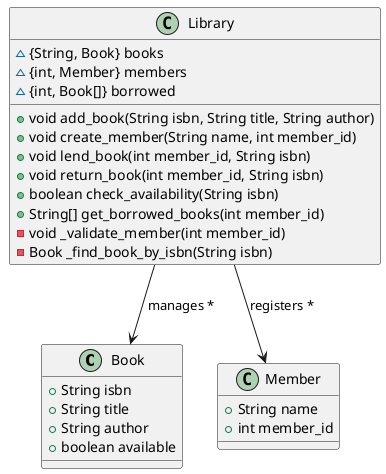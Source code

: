 @startuml

class Book {
    +String isbn
    +String title
    +String author
    +boolean available
}

class Member {
    +String name
    +int member_id
}

class Library {
    ~{String, Book} books
    ~{int, Member} members
    ~{int, Book[]} borrowed

    +void add_book(String isbn, String title, String author)
    +void create_member(String name, int member_id)
    +void lend_book(int member_id, String isbn)
    +void return_book(int member_id, String isbn)
    +boolean check_availability(String isbn)
    +String[] get_borrowed_books(int member_id)
    -void _validate_member(int member_id)
    -Book _find_book_by_isbn(String isbn)
}

Library --> Book : "manages *"
Library --> Member : "registers *"

@enduml